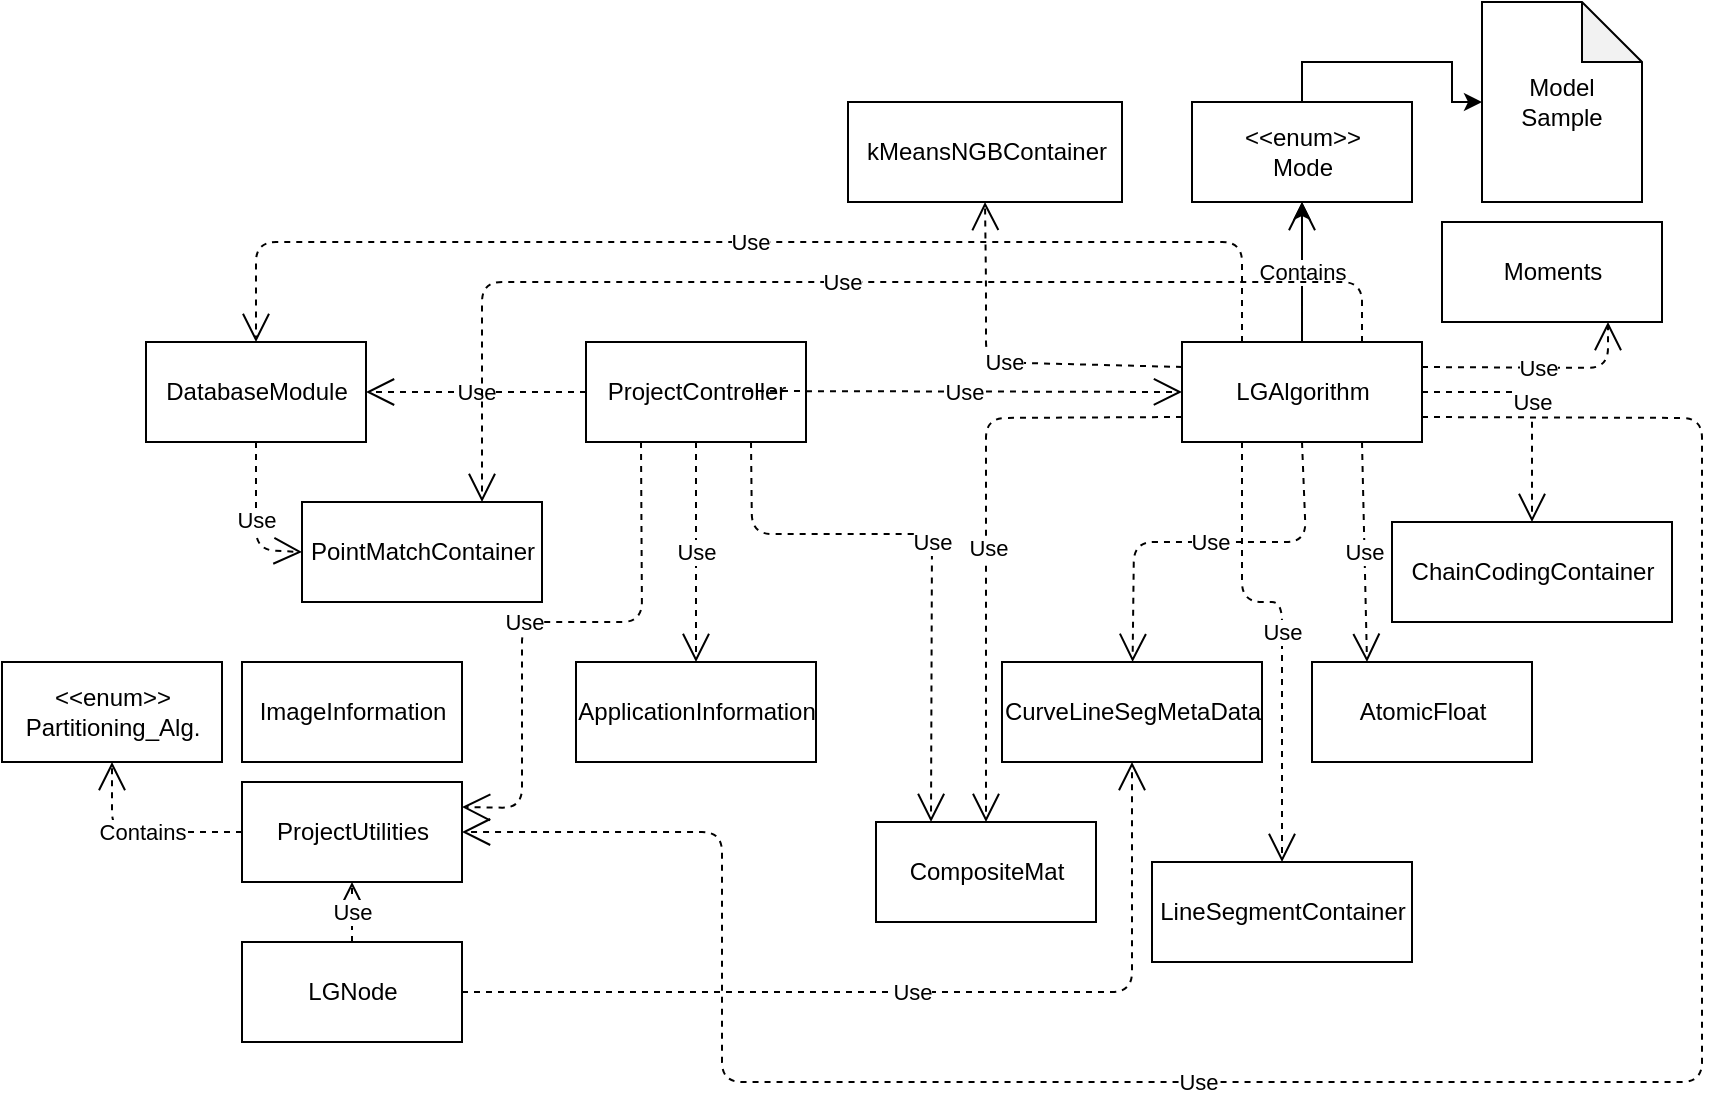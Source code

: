 <mxfile version="10.6.3" type="device"><diagram id="TayYGoNtXImaQ-QIk_u4" name="Page-1"><mxGraphModel dx="1058" dy="808" grid="1" gridSize="10" guides="1" tooltips="1" connect="1" arrows="1" fold="1" page="1" pageScale="1" pageWidth="850" pageHeight="1100" math="0" shadow="0"><root><mxCell id="0"/><mxCell id="1" parent="0"/><mxCell id="dADP-6lDNU-ssOJhSXrI-11" value="ProjectController" style="html=1;" vertex="1" parent="1"><mxGeometry x="302" y="300" width="110" height="50" as="geometry"/></mxCell><mxCell id="dADP-6lDNU-ssOJhSXrI-12" value="Use" style="endArrow=open;endSize=12;dashed=1;html=1;entryX=0;entryY=0.5;entryDx=0;entryDy=0;" edge="1" parent="1" target="dADP-6lDNU-ssOJhSXrI-13"><mxGeometry width="160" relative="1" as="geometry"><mxPoint x="382" y="324.5" as="sourcePoint"/><mxPoint x="542" y="325" as="targetPoint"/></mxGeometry></mxCell><mxCell id="dADP-6lDNU-ssOJhSXrI-28" value="" style="edgeStyle=orthogonalEdgeStyle;rounded=0;orthogonalLoop=1;jettySize=auto;html=1;" edge="1" parent="1" source="dADP-6lDNU-ssOJhSXrI-13" target="dADP-6lDNU-ssOJhSXrI-18"><mxGeometry relative="1" as="geometry"/></mxCell><mxCell id="dADP-6lDNU-ssOJhSXrI-13" value="LGAlgorithm" style="html=1;" vertex="1" parent="1"><mxGeometry x="600" y="300" width="120" height="50" as="geometry"/></mxCell><mxCell id="dADP-6lDNU-ssOJhSXrI-16" value="ApplicationInformation" style="html=1;" vertex="1" parent="1"><mxGeometry x="297" y="460" width="120" height="50" as="geometry"/></mxCell><mxCell id="dADP-6lDNU-ssOJhSXrI-17" value="Use" style="endArrow=open;endSize=12;dashed=1;html=1;exitX=0.5;exitY=1;exitDx=0;exitDy=0;" edge="1" parent="1" source="dADP-6lDNU-ssOJhSXrI-11" target="dADP-6lDNU-ssOJhSXrI-16"><mxGeometry width="160" relative="1" as="geometry"><mxPoint x="327" y="360" as="sourcePoint"/><mxPoint x="462" y="405" as="targetPoint"/><Array as="points"><mxPoint x="357" y="396"/></Array></mxGeometry></mxCell><mxCell id="dADP-6lDNU-ssOJhSXrI-21" value="" style="edgeStyle=orthogonalEdgeStyle;rounded=0;orthogonalLoop=1;jettySize=auto;html=1;exitX=0.5;exitY=0;exitDx=0;exitDy=0;" edge="1" parent="1" source="dADP-6lDNU-ssOJhSXrI-18" target="dADP-6lDNU-ssOJhSXrI-20"><mxGeometry relative="1" as="geometry"/></mxCell><mxCell id="dADP-6lDNU-ssOJhSXrI-18" value="&amp;lt;&amp;lt;enum&amp;gt;&amp;gt;&lt;br&gt;Mode&lt;br&gt;" style="html=1;" vertex="1" parent="1"><mxGeometry x="605" y="180" width="110" height="50" as="geometry"/></mxCell><mxCell id="dADP-6lDNU-ssOJhSXrI-19" value="Contains" style="endArrow=open;endSize=12;dashed=1;html=1;entryX=0.5;entryY=1;entryDx=0;entryDy=0;exitX=0.5;exitY=0;exitDx=0;exitDy=0;" edge="1" parent="1" source="dADP-6lDNU-ssOJhSXrI-13" target="dADP-6lDNU-ssOJhSXrI-18"><mxGeometry width="160" relative="1" as="geometry"><mxPoint x="660" y="270" as="sourcePoint"/><mxPoint x="820" y="270.5" as="targetPoint"/></mxGeometry></mxCell><mxCell id="dADP-6lDNU-ssOJhSXrI-20" value="Model&lt;br&gt;Sample&lt;br&gt;" style="shape=note;whiteSpace=wrap;html=1;backgroundOutline=1;darkOpacity=0.05;" vertex="1" parent="1"><mxGeometry x="750" y="130" width="80" height="100" as="geometry"/></mxCell><mxCell id="dADP-6lDNU-ssOJhSXrI-22" value="DatabaseModule" style="html=1;" vertex="1" parent="1"><mxGeometry x="82" y="300" width="110" height="50" as="geometry"/></mxCell><mxCell id="dADP-6lDNU-ssOJhSXrI-23" value="Use" style="endArrow=open;endSize=12;dashed=1;html=1;exitX=0;exitY=0.5;exitDx=0;exitDy=0;entryX=1;entryY=0.5;entryDx=0;entryDy=0;" edge="1" parent="1" source="dADP-6lDNU-ssOJhSXrI-11" target="dADP-6lDNU-ssOJhSXrI-22"><mxGeometry width="160" relative="1" as="geometry"><mxPoint x="292" y="320" as="sourcePoint"/><mxPoint x="202" y="321" as="targetPoint"/></mxGeometry></mxCell><mxCell id="dADP-6lDNU-ssOJhSXrI-31" value="Use" style="endArrow=open;endSize=12;dashed=1;html=1;exitX=0.25;exitY=0;exitDx=0;exitDy=0;entryX=0.5;entryY=0;entryDx=0;entryDy=0;" edge="1" parent="1" source="dADP-6lDNU-ssOJhSXrI-13" target="dADP-6lDNU-ssOJhSXrI-22"><mxGeometry width="160" relative="1" as="geometry"><mxPoint x="572" y="300" as="sourcePoint"/><mxPoint x="122" y="250" as="targetPoint"/><Array as="points"><mxPoint x="630" y="250"/><mxPoint x="137" y="250"/></Array></mxGeometry></mxCell><mxCell id="dADP-6lDNU-ssOJhSXrI-35" value="AtomicFloat" style="html=1;" vertex="1" parent="1"><mxGeometry x="665" y="460" width="110" height="50" as="geometry"/></mxCell><mxCell id="dADP-6lDNU-ssOJhSXrI-36" value="Use" style="endArrow=open;endSize=12;dashed=1;html=1;exitX=0.75;exitY=1;exitDx=0;exitDy=0;entryX=0.25;entryY=0;entryDx=0;entryDy=0;" edge="1" parent="1" source="dADP-6lDNU-ssOJhSXrI-13" target="dADP-6lDNU-ssOJhSXrI-35"><mxGeometry width="160" relative="1" as="geometry"><mxPoint x="659" y="350" as="sourcePoint"/><mxPoint x="659" y="460" as="targetPoint"/><Array as="points"/></mxGeometry></mxCell><mxCell id="dADP-6lDNU-ssOJhSXrI-37" value="ChainCodingContainer" style="html=1;" vertex="1" parent="1"><mxGeometry x="705" y="390" width="140" height="50" as="geometry"/></mxCell><mxCell id="dADP-6lDNU-ssOJhSXrI-38" value="Use" style="endArrow=open;endSize=12;dashed=1;html=1;exitX=1;exitY=0.5;exitDx=0;exitDy=0;entryX=0.5;entryY=0;entryDx=0;entryDy=0;" edge="1" parent="1" source="dADP-6lDNU-ssOJhSXrI-13" target="dADP-6lDNU-ssOJhSXrI-37"><mxGeometry width="160" relative="1" as="geometry"><mxPoint x="715" y="325" as="sourcePoint"/><mxPoint x="875" y="325" as="targetPoint"/><Array as="points"><mxPoint x="775" y="325"/></Array></mxGeometry></mxCell><mxCell id="dADP-6lDNU-ssOJhSXrI-39" value="CompositeMat" style="html=1;" vertex="1" parent="1"><mxGeometry x="447" y="540" width="110" height="50" as="geometry"/></mxCell><mxCell id="dADP-6lDNU-ssOJhSXrI-42" value="Use" style="endArrow=open;endSize=12;dashed=1;html=1;exitX=0;exitY=0.75;exitDx=0;exitDy=0;" edge="1" parent="1" source="dADP-6lDNU-ssOJhSXrI-13" target="dADP-6lDNU-ssOJhSXrI-39"><mxGeometry x="0.091" y="1" width="160" relative="1" as="geometry"><mxPoint x="542" y="338" as="sourcePoint"/><mxPoint x="513" y="470" as="targetPoint"/><Array as="points"><mxPoint x="502" y="338"/></Array><mxPoint as="offset"/></mxGeometry></mxCell><mxCell id="dADP-6lDNU-ssOJhSXrI-43" value="Use" style="endArrow=open;endSize=12;dashed=1;html=1;exitX=0.75;exitY=1;exitDx=0;exitDy=0;entryX=0.25;entryY=0;entryDx=0;entryDy=0;" edge="1" parent="1" source="dADP-6lDNU-ssOJhSXrI-11" target="dADP-6lDNU-ssOJhSXrI-39"><mxGeometry width="160" relative="1" as="geometry"><mxPoint x="442" y="350" as="sourcePoint"/><mxPoint x="462" y="460" as="targetPoint"/><Array as="points"><mxPoint x="385" y="396"/><mxPoint x="475" y="396"/></Array></mxGeometry></mxCell><mxCell id="dADP-6lDNU-ssOJhSXrI-45" value="CurveLineSegMetaData" style="html=1;" vertex="1" parent="1"><mxGeometry x="510" y="460" width="130" height="50" as="geometry"/></mxCell><mxCell id="dADP-6lDNU-ssOJhSXrI-46" value="Use" style="endArrow=open;endSize=12;dashed=1;html=1;exitX=0.5;exitY=1;exitDx=0;exitDy=0;" edge="1" parent="1" source="dADP-6lDNU-ssOJhSXrI-13" target="dADP-6lDNU-ssOJhSXrI-45"><mxGeometry width="160" relative="1" as="geometry"><mxPoint x="660" y="560" as="sourcePoint"/><mxPoint x="662" y="670" as="targetPoint"/><Array as="points"><mxPoint x="662" y="400"/><mxPoint x="576" y="400"/></Array></mxGeometry></mxCell><mxCell id="dADP-6lDNU-ssOJhSXrI-48" value="ImageInformation" style="html=1;" vertex="1" parent="1"><mxGeometry x="130" y="460" width="110" height="50" as="geometry"/></mxCell><mxCell id="dADP-6lDNU-ssOJhSXrI-49" value="LGNode" style="html=1;" vertex="1" parent="1"><mxGeometry x="130" y="600" width="110" height="50" as="geometry"/></mxCell><mxCell id="dADP-6lDNU-ssOJhSXrI-50" value="Use" style="endArrow=open;endSize=12;dashed=1;html=1;exitX=1;exitY=0.5;exitDx=0;exitDy=0;entryX=0.5;entryY=1;entryDx=0;entryDy=0;" edge="1" parent="1" source="dADP-6lDNU-ssOJhSXrI-49" target="dADP-6lDNU-ssOJhSXrI-45"><mxGeometry width="160" relative="1" as="geometry"><mxPoint x="199" y="634.5" as="sourcePoint"/><mxPoint x="610" y="635" as="targetPoint"/><Array as="points"><mxPoint x="575" y="625"/></Array></mxGeometry></mxCell><mxCell id="dADP-6lDNU-ssOJhSXrI-51" value="kMeansNGBContainer" style="html=1;" vertex="1" parent="1"><mxGeometry x="433" y="180" width="137" height="50" as="geometry"/></mxCell><mxCell id="dADP-6lDNU-ssOJhSXrI-52" value="Use" style="endArrow=open;endSize=12;dashed=1;html=1;exitX=0;exitY=0.25;exitDx=0;exitDy=0;entryX=0.5;entryY=1;entryDx=0;entryDy=0;" edge="1" parent="1" source="dADP-6lDNU-ssOJhSXrI-13" target="dADP-6lDNU-ssOJhSXrI-51"><mxGeometry width="160" relative="1" as="geometry"><mxPoint x="527" y="290" as="sourcePoint"/><mxPoint x="417" y="290" as="targetPoint"/><Array as="points"><mxPoint x="502" y="310"/><mxPoint x="502" y="270"/></Array><mxPoint as="offset"/></mxGeometry></mxCell><mxCell id="dADP-6lDNU-ssOJhSXrI-53" value="LineSegmentContainer" style="html=1;" vertex="1" parent="1"><mxGeometry x="585" y="560" width="130" height="50" as="geometry"/></mxCell><mxCell id="dADP-6lDNU-ssOJhSXrI-54" value="Use" style="endArrow=open;endSize=12;dashed=1;html=1;exitX=0.25;exitY=1;exitDx=0;exitDy=0;" edge="1" parent="1" source="dADP-6lDNU-ssOJhSXrI-13" target="dADP-6lDNU-ssOJhSXrI-53"><mxGeometry width="160" relative="1" as="geometry"><mxPoint x="640" y="370" as="sourcePoint"/><mxPoint x="633" y="450" as="targetPoint"/><Array as="points"><mxPoint x="630" y="430"/><mxPoint x="650" y="430"/></Array></mxGeometry></mxCell><mxCell id="dADP-6lDNU-ssOJhSXrI-55" value="Moments" style="html=1;" vertex="1" parent="1"><mxGeometry x="730" y="240" width="110" height="50" as="geometry"/></mxCell><mxCell id="dADP-6lDNU-ssOJhSXrI-56" value="Use" style="endArrow=open;endSize=12;dashed=1;html=1;exitX=1;exitY=0.25;exitDx=0;exitDy=0;" edge="1" parent="1" source="dADP-6lDNU-ssOJhSXrI-13"><mxGeometry width="160" relative="1" as="geometry"><mxPoint x="670" y="264.5" as="sourcePoint"/><mxPoint x="813" y="290" as="targetPoint"/><Array as="points"><mxPoint x="813" y="313"/></Array></mxGeometry></mxCell><mxCell id="dADP-6lDNU-ssOJhSXrI-57" value="PointMatchContainer" style="html=1;" vertex="1" parent="1"><mxGeometry x="160" y="380" width="120" height="50" as="geometry"/></mxCell><mxCell id="dADP-6lDNU-ssOJhSXrI-58" value="Use" style="endArrow=open;endSize=12;dashed=1;html=1;exitX=0.5;exitY=1;exitDx=0;exitDy=0;entryX=0;entryY=0.5;entryDx=0;entryDy=0;" edge="1" parent="1" source="dADP-6lDNU-ssOJhSXrI-22" target="dADP-6lDNU-ssOJhSXrI-57"><mxGeometry width="160" relative="1" as="geometry"><mxPoint x="80" y="350" as="sourcePoint"/><mxPoint x="80" y="460" as="targetPoint"/><Array as="points"><mxPoint x="137" y="404"/></Array></mxGeometry></mxCell><mxCell id="dADP-6lDNU-ssOJhSXrI-59" value="Use" style="endArrow=open;endSize=12;dashed=1;html=1;exitX=0.75;exitY=0;exitDx=0;exitDy=0;entryX=0.75;entryY=0;entryDx=0;entryDy=0;" edge="1" parent="1" source="dADP-6lDNU-ssOJhSXrI-13" target="dADP-6lDNU-ssOJhSXrI-57"><mxGeometry width="160" relative="1" as="geometry"><mxPoint x="606" y="288" as="sourcePoint"/><mxPoint x="240" y="270" as="targetPoint"/><Array as="points"><mxPoint x="690" y="270"/><mxPoint x="520" y="270"/><mxPoint x="250" y="270"/></Array><mxPoint as="offset"/></mxGeometry></mxCell><mxCell id="dADP-6lDNU-ssOJhSXrI-60" value="ProjectUtilities" style="html=1;" vertex="1" parent="1"><mxGeometry x="130" y="520" width="110" height="50" as="geometry"/></mxCell><mxCell id="dADP-6lDNU-ssOJhSXrI-62" value="Use" style="endArrow=open;endSize=12;dashed=1;html=1;exitX=1;exitY=0.75;exitDx=0;exitDy=0;entryX=1;entryY=0.5;entryDx=0;entryDy=0;" edge="1" parent="1" source="dADP-6lDNU-ssOJhSXrI-13" target="dADP-6lDNU-ssOJhSXrI-60"><mxGeometry x="0.191" width="160" relative="1" as="geometry"><mxPoint x="700" y="360" as="sourcePoint"/><mxPoint x="370" y="540" as="targetPoint"/><Array as="points"><mxPoint x="860" y="338"/><mxPoint x="860" y="580"/><mxPoint x="860" y="670"/><mxPoint x="370" y="670"/><mxPoint x="370" y="545"/></Array><mxPoint as="offset"/></mxGeometry></mxCell><mxCell id="dADP-6lDNU-ssOJhSXrI-63" value="Use" style="endArrow=open;endSize=12;dashed=1;html=1;exitX=0.5;exitY=0;exitDx=0;exitDy=0;entryX=0.5;entryY=1;entryDx=0;entryDy=0;" edge="1" parent="1" source="dADP-6lDNU-ssOJhSXrI-49" target="dADP-6lDNU-ssOJhSXrI-60"><mxGeometry width="160" relative="1" as="geometry"><mxPoint x="80" y="535" as="sourcePoint"/><mxPoint x="80" y="581" as="targetPoint"/></mxGeometry></mxCell><mxCell id="dADP-6lDNU-ssOJhSXrI-64" value="Use" style="endArrow=open;endSize=12;dashed=1;html=1;exitX=0.25;exitY=1;exitDx=0;exitDy=0;entryX=1;entryY=0.25;entryDx=0;entryDy=0;" edge="1" parent="1" source="dADP-6lDNU-ssOJhSXrI-11" target="dADP-6lDNU-ssOJhSXrI-60"><mxGeometry x="0.091" width="160" relative="1" as="geometry"><mxPoint x="330" y="350" as="sourcePoint"/><mxPoint x="250" y="520" as="targetPoint"/><Array as="points"><mxPoint x="330" y="440"/><mxPoint x="270" y="440"/><mxPoint x="270" y="533"/></Array><mxPoint as="offset"/></mxGeometry></mxCell><mxCell id="dADP-6lDNU-ssOJhSXrI-66" value="&amp;lt;&amp;lt;enum&amp;gt;&amp;gt; &lt;br&gt;Partitioning_Alg." style="html=1;" vertex="1" parent="1"><mxGeometry x="10" y="460" width="110" height="50" as="geometry"/></mxCell><mxCell id="dADP-6lDNU-ssOJhSXrI-67" value="Contains" style="endArrow=open;endSize=12;dashed=1;html=1;exitX=0;exitY=0.5;exitDx=0;exitDy=0;entryX=0.5;entryY=1;entryDx=0;entryDy=0;" edge="1" parent="1" source="dADP-6lDNU-ssOJhSXrI-60" target="dADP-6lDNU-ssOJhSXrI-66"><mxGeometry width="160" relative="1" as="geometry"><mxPoint x="131" y="565" as="sourcePoint"/><mxPoint x="33" y="482" as="targetPoint"/><Array as="points"><mxPoint x="65" y="545"/></Array><mxPoint as="offset"/></mxGeometry></mxCell></root></mxGraphModel></diagram></mxfile>